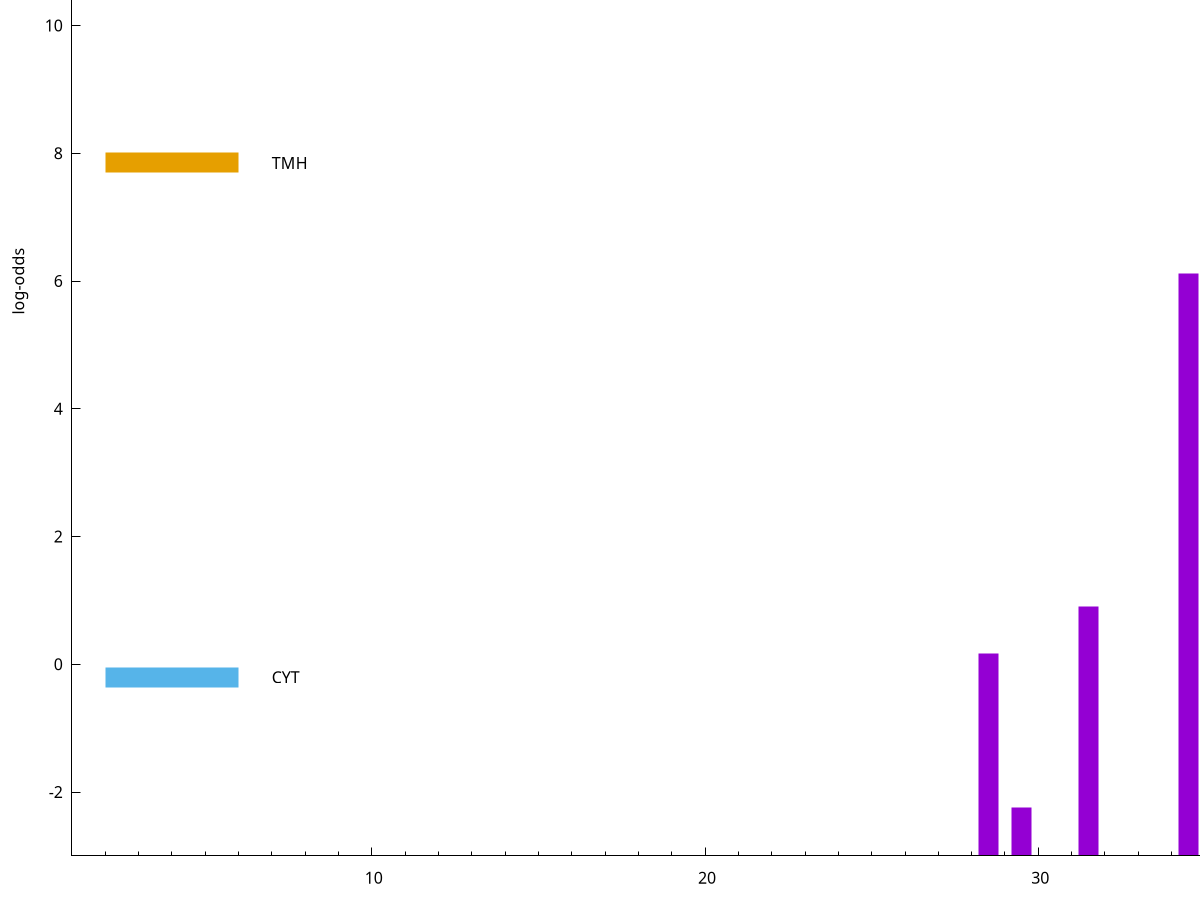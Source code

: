 set title "LipoP predictions for SRR3987123.gff"
set size 2., 1.4
set xrange [1:70] 
set mxtics 10
set yrange [-3:15]
set y2range [0:18]
set ylabel "log-odds"
set term postscript eps color solid "Helvetica" 30
set output "SRR3987123.gff9.eps"
set arrow from 2,10.7739 to 6,10.7739 nohead lt 1 lw 20
set label "SpI" at 7,10.7739
set arrow from 2,7.84911 to 6,7.84911 nohead lt 4 lw 20
set label "TMH" at 7,7.84911
set arrow from 2,-0.200913 to 6,-0.200913 nohead lt 3 lw 20
set label "CYT" at 7,-0.200913
set arrow from 2,10.7739 to 6,10.7739 nohead lt 1 lw 20
set label "SpI" at 7,10.7739
# NOTE: The scores below are the log-odds scores with the threshold
# NOTE: subtracted (a hack to make gnuplot make the histogram all
# NOTE: look nice).
plot "-" axes x1y2 title "" with impulses lt 1 lw 20
36.500000 13.712200
34.500000 9.124340
31.500000 3.911223
28.500000 3.165606
29.500000 0.763060
e
exit
